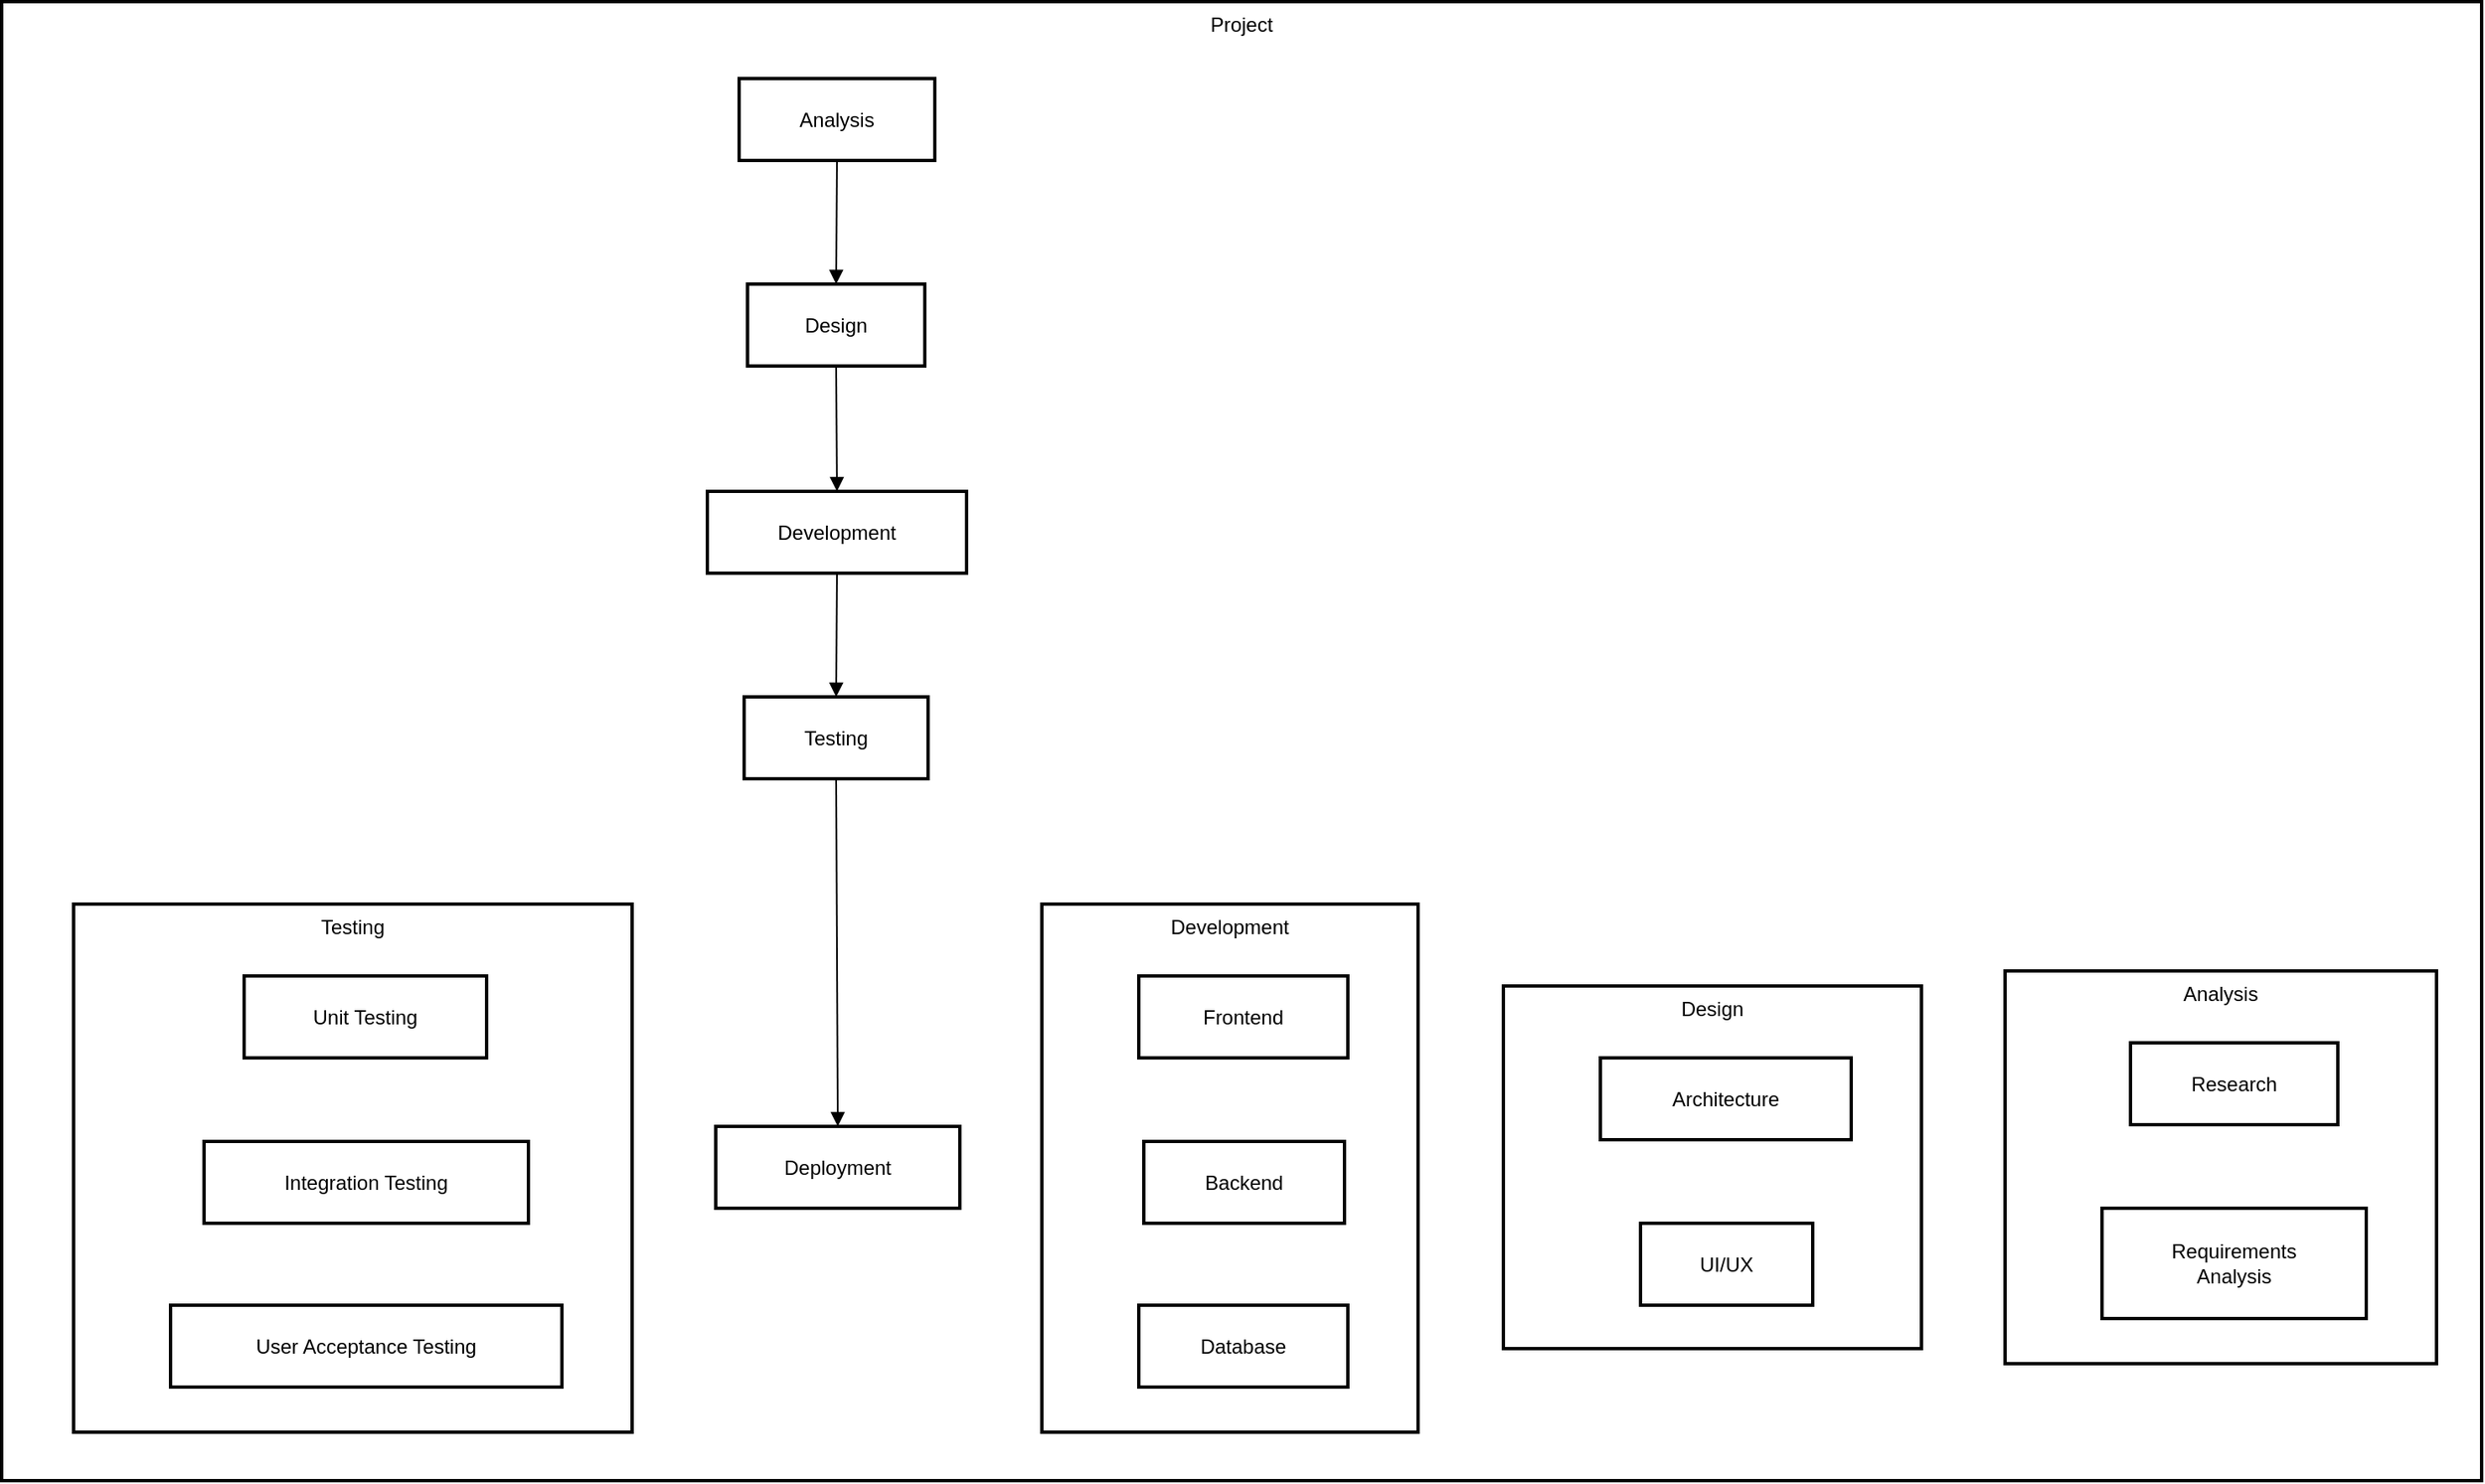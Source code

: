 <mxfile version="24.9.0">
  <diagram name="Page-1" id="J5MlUpFbuROrRSM-w5gt">
    <mxGraphModel>
      <root>
        <mxCell id="0" />
        <mxCell id="1" parent="0" />
        <mxCell id="2" value="Project" style="whiteSpace=wrap;strokeWidth=2;verticalAlign=top;" vertex="1" parent="1">
          <mxGeometry x="8" y="8" width="1483" height="885" as="geometry" />
        </mxCell>
        <mxCell id="3" value="Testing" style="whiteSpace=wrap;strokeWidth=2;verticalAlign=top;" vertex="1" parent="2">
          <mxGeometry x="43" y="540" width="334" height="316" as="geometry" />
        </mxCell>
        <mxCell id="4" value="Unit Testing" style="whiteSpace=wrap;strokeWidth=2;" vertex="1" parent="3">
          <mxGeometry x="102" y="43" width="145" height="49" as="geometry" />
        </mxCell>
        <mxCell id="5" value="Integration Testing" style="whiteSpace=wrap;strokeWidth=2;" vertex="1" parent="3">
          <mxGeometry x="78" y="142" width="194" height="49" as="geometry" />
        </mxCell>
        <mxCell id="6" value="User Acceptance Testing" style="whiteSpace=wrap;strokeWidth=2;" vertex="1" parent="3">
          <mxGeometry x="58" y="240" width="234" height="49" as="geometry" />
        </mxCell>
        <mxCell id="7" value="Analysis" style="whiteSpace=wrap;strokeWidth=2;" vertex="1" parent="2">
          <mxGeometry x="441" y="46" width="117" height="49" as="geometry" />
        </mxCell>
        <mxCell id="8" value="Design" style="whiteSpace=wrap;strokeWidth=2;" vertex="1" parent="2">
          <mxGeometry x="446" y="169" width="106" height="49" as="geometry" />
        </mxCell>
        <mxCell id="9" value="Development" style="whiteSpace=wrap;strokeWidth=2;" vertex="1" parent="2">
          <mxGeometry x="422" y="293" width="155" height="49" as="geometry" />
        </mxCell>
        <mxCell id="10" value="Testing" style="whiteSpace=wrap;strokeWidth=2;" vertex="1" parent="2">
          <mxGeometry x="444" y="416" width="110" height="49" as="geometry" />
        </mxCell>
        <mxCell id="11" value="Deployment" style="whiteSpace=wrap;strokeWidth=2;" vertex="1" parent="2">
          <mxGeometry x="427" y="673" width="146" height="49" as="geometry" />
        </mxCell>
        <mxCell id="12" value="Development" style="whiteSpace=wrap;strokeWidth=2;verticalAlign=top;" vertex="1" parent="2">
          <mxGeometry x="622" y="540" width="225" height="316" as="geometry" />
        </mxCell>
        <mxCell id="13" value="Frontend" style="whiteSpace=wrap;strokeWidth=2;" vertex="1" parent="12">
          <mxGeometry x="58" y="43" width="125" height="49" as="geometry" />
        </mxCell>
        <mxCell id="14" value="Backend" style="whiteSpace=wrap;strokeWidth=2;" vertex="1" parent="12">
          <mxGeometry x="61" y="142" width="120" height="49" as="geometry" />
        </mxCell>
        <mxCell id="15" value="Database" style="whiteSpace=wrap;strokeWidth=2;" vertex="1" parent="12">
          <mxGeometry x="58" y="240" width="125" height="49" as="geometry" />
        </mxCell>
        <mxCell id="16" value="Design" style="whiteSpace=wrap;strokeWidth=2;verticalAlign=top;" vertex="1" parent="2">
          <mxGeometry x="898" y="589" width="250" height="217" as="geometry" />
        </mxCell>
        <mxCell id="17" value="Architecture" style="whiteSpace=wrap;strokeWidth=2;" vertex="1" parent="16">
          <mxGeometry x="58" y="43" width="150" height="49" as="geometry" />
        </mxCell>
        <mxCell id="18" value="UI/UX" style="whiteSpace=wrap;strokeWidth=2;" vertex="1" parent="16">
          <mxGeometry x="82" y="142" width="103" height="49" as="geometry" />
        </mxCell>
        <mxCell id="19" value="Analysis" style="whiteSpace=wrap;strokeWidth=2;verticalAlign=top;" vertex="1" parent="2">
          <mxGeometry x="1198" y="580" width="258" height="235" as="geometry" />
        </mxCell>
        <mxCell id="20" value="Research" style="whiteSpace=wrap;strokeWidth=2;" vertex="1" parent="19">
          <mxGeometry x="75" y="43" width="124" height="49" as="geometry" />
        </mxCell>
        <mxCell id="21" value="Requirements&#xa;Analysis" style="whiteSpace=wrap;strokeWidth=2;" vertex="1" parent="19">
          <mxGeometry x="58" y="142" width="158" height="66" as="geometry" />
        </mxCell>
        <mxCell id="22" value="" style="curved=1;startArrow=none;endArrow=block;exitX=0.5;exitY=0.98;entryX=0.5;entryY=0;" edge="1" parent="2" source="7" target="8">
          <mxGeometry relative="1" as="geometry">
            <Array as="points" />
          </mxGeometry>
        </mxCell>
        <mxCell id="23" value="" style="curved=1;startArrow=none;endArrow=block;exitX=0.5;exitY=0.99;entryX=0.5;entryY=-0.01;" edge="1" parent="2" source="8" target="9">
          <mxGeometry relative="1" as="geometry">
            <Array as="points" />
          </mxGeometry>
        </mxCell>
        <mxCell id="24" value="" style="curved=1;startArrow=none;endArrow=block;exitX=0.5;exitY=0.98;entryX=0.5;entryY=0;" edge="1" parent="2" source="9" target="10">
          <mxGeometry relative="1" as="geometry">
            <Array as="points" />
          </mxGeometry>
        </mxCell>
        <mxCell id="25" value="" style="curved=1;startArrow=none;endArrow=block;exitX=0.5;exitY=0.99;entryX=0.5;entryY=0;" edge="1" parent="2" source="10" target="11">
          <mxGeometry relative="1" as="geometry">
            <Array as="points" />
          </mxGeometry>
        </mxCell>
      </root>
    </mxGraphModel>
  </diagram>
</mxfile>
